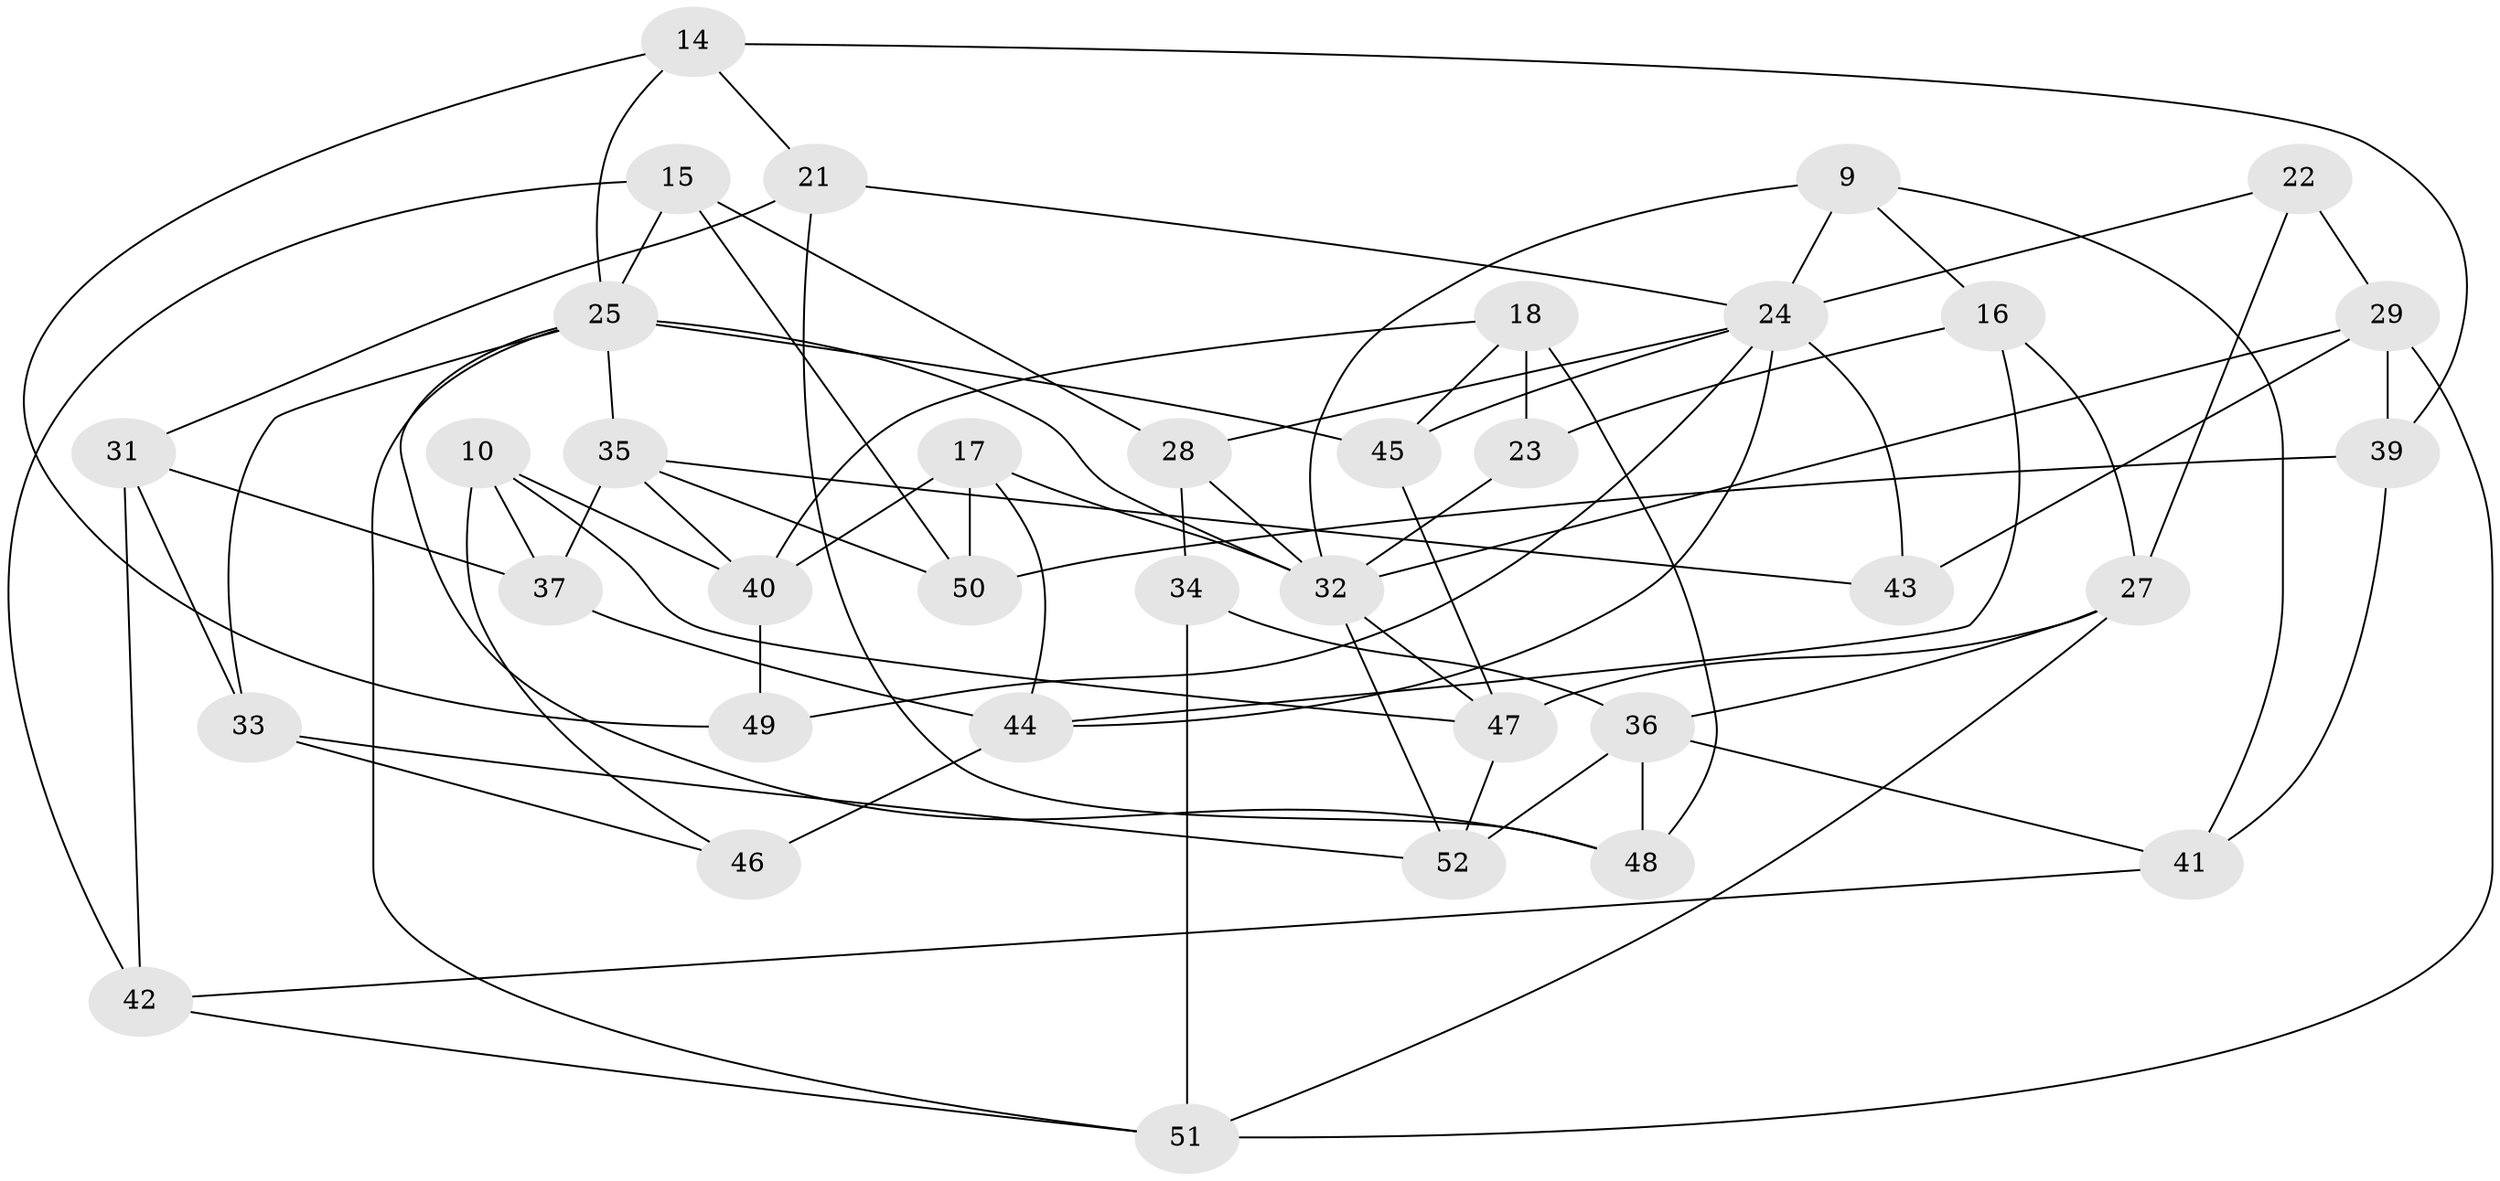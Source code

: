 // original degree distribution, {4: 1.0}
// Generated by graph-tools (version 1.1) at 2025/02/03/04/25 22:02:45]
// undirected, 36 vertices, 79 edges
graph export_dot {
graph [start="1"]
  node [color=gray90,style=filled];
  9;
  10;
  14;
  15;
  16;
  17;
  18 [super="+12"];
  21;
  22;
  23;
  24 [super="+3+6"];
  25 [super="+4+19"];
  27 [super="+7"];
  28;
  29 [super="+13"];
  31;
  32 [super="+2+5"];
  33;
  34;
  35 [super="+1"];
  36 [super="+20"];
  37;
  39;
  40 [super="+26"];
  41;
  42;
  43;
  44 [super="+11"];
  45;
  46;
  47 [super="+38"];
  48 [super="+30"];
  49;
  50;
  51 [super="+8"];
  52;
  9 -- 16;
  9 -- 41;
  9 -- 32;
  9 -- 24;
  10 -- 46;
  10 -- 37;
  10 -- 47;
  10 -- 40;
  14 -- 21;
  14 -- 39;
  14 -- 49;
  14 -- 25;
  15 -- 50;
  15 -- 42;
  15 -- 28;
  15 -- 25;
  16 -- 23;
  16 -- 27;
  16 -- 44;
  17 -- 32;
  17 -- 50;
  17 -- 44;
  17 -- 40;
  18 -- 45;
  18 -- 23 [weight=2];
  18 -- 40;
  18 -- 48 [weight=2];
  21 -- 31;
  21 -- 24;
  21 -- 48;
  22 -- 29 [weight=2];
  22 -- 24;
  22 -- 27;
  23 -- 32;
  24 -- 49;
  24 -- 43;
  24 -- 28;
  24 -- 44;
  24 -- 45;
  25 -- 32;
  25 -- 51;
  25 -- 45;
  25 -- 48;
  25 -- 33;
  25 -- 35;
  27 -- 51;
  27 -- 36;
  27 -- 47 [weight=2];
  28 -- 34;
  28 -- 32;
  29 -- 51;
  29 -- 43;
  29 -- 39;
  29 -- 32;
  31 -- 37;
  31 -- 33;
  31 -- 42;
  32 -- 52;
  32 -- 47;
  33 -- 52;
  33 -- 46;
  34 -- 51 [weight=2];
  34 -- 36;
  35 -- 50;
  35 -- 43 [weight=2];
  35 -- 37;
  35 -- 40;
  36 -- 48 [weight=2];
  36 -- 52;
  36 -- 41;
  37 -- 44;
  39 -- 41;
  39 -- 50;
  40 -- 49 [weight=2];
  41 -- 42;
  42 -- 51;
  44 -- 46 [weight=2];
  45 -- 47;
  47 -- 52;
}
